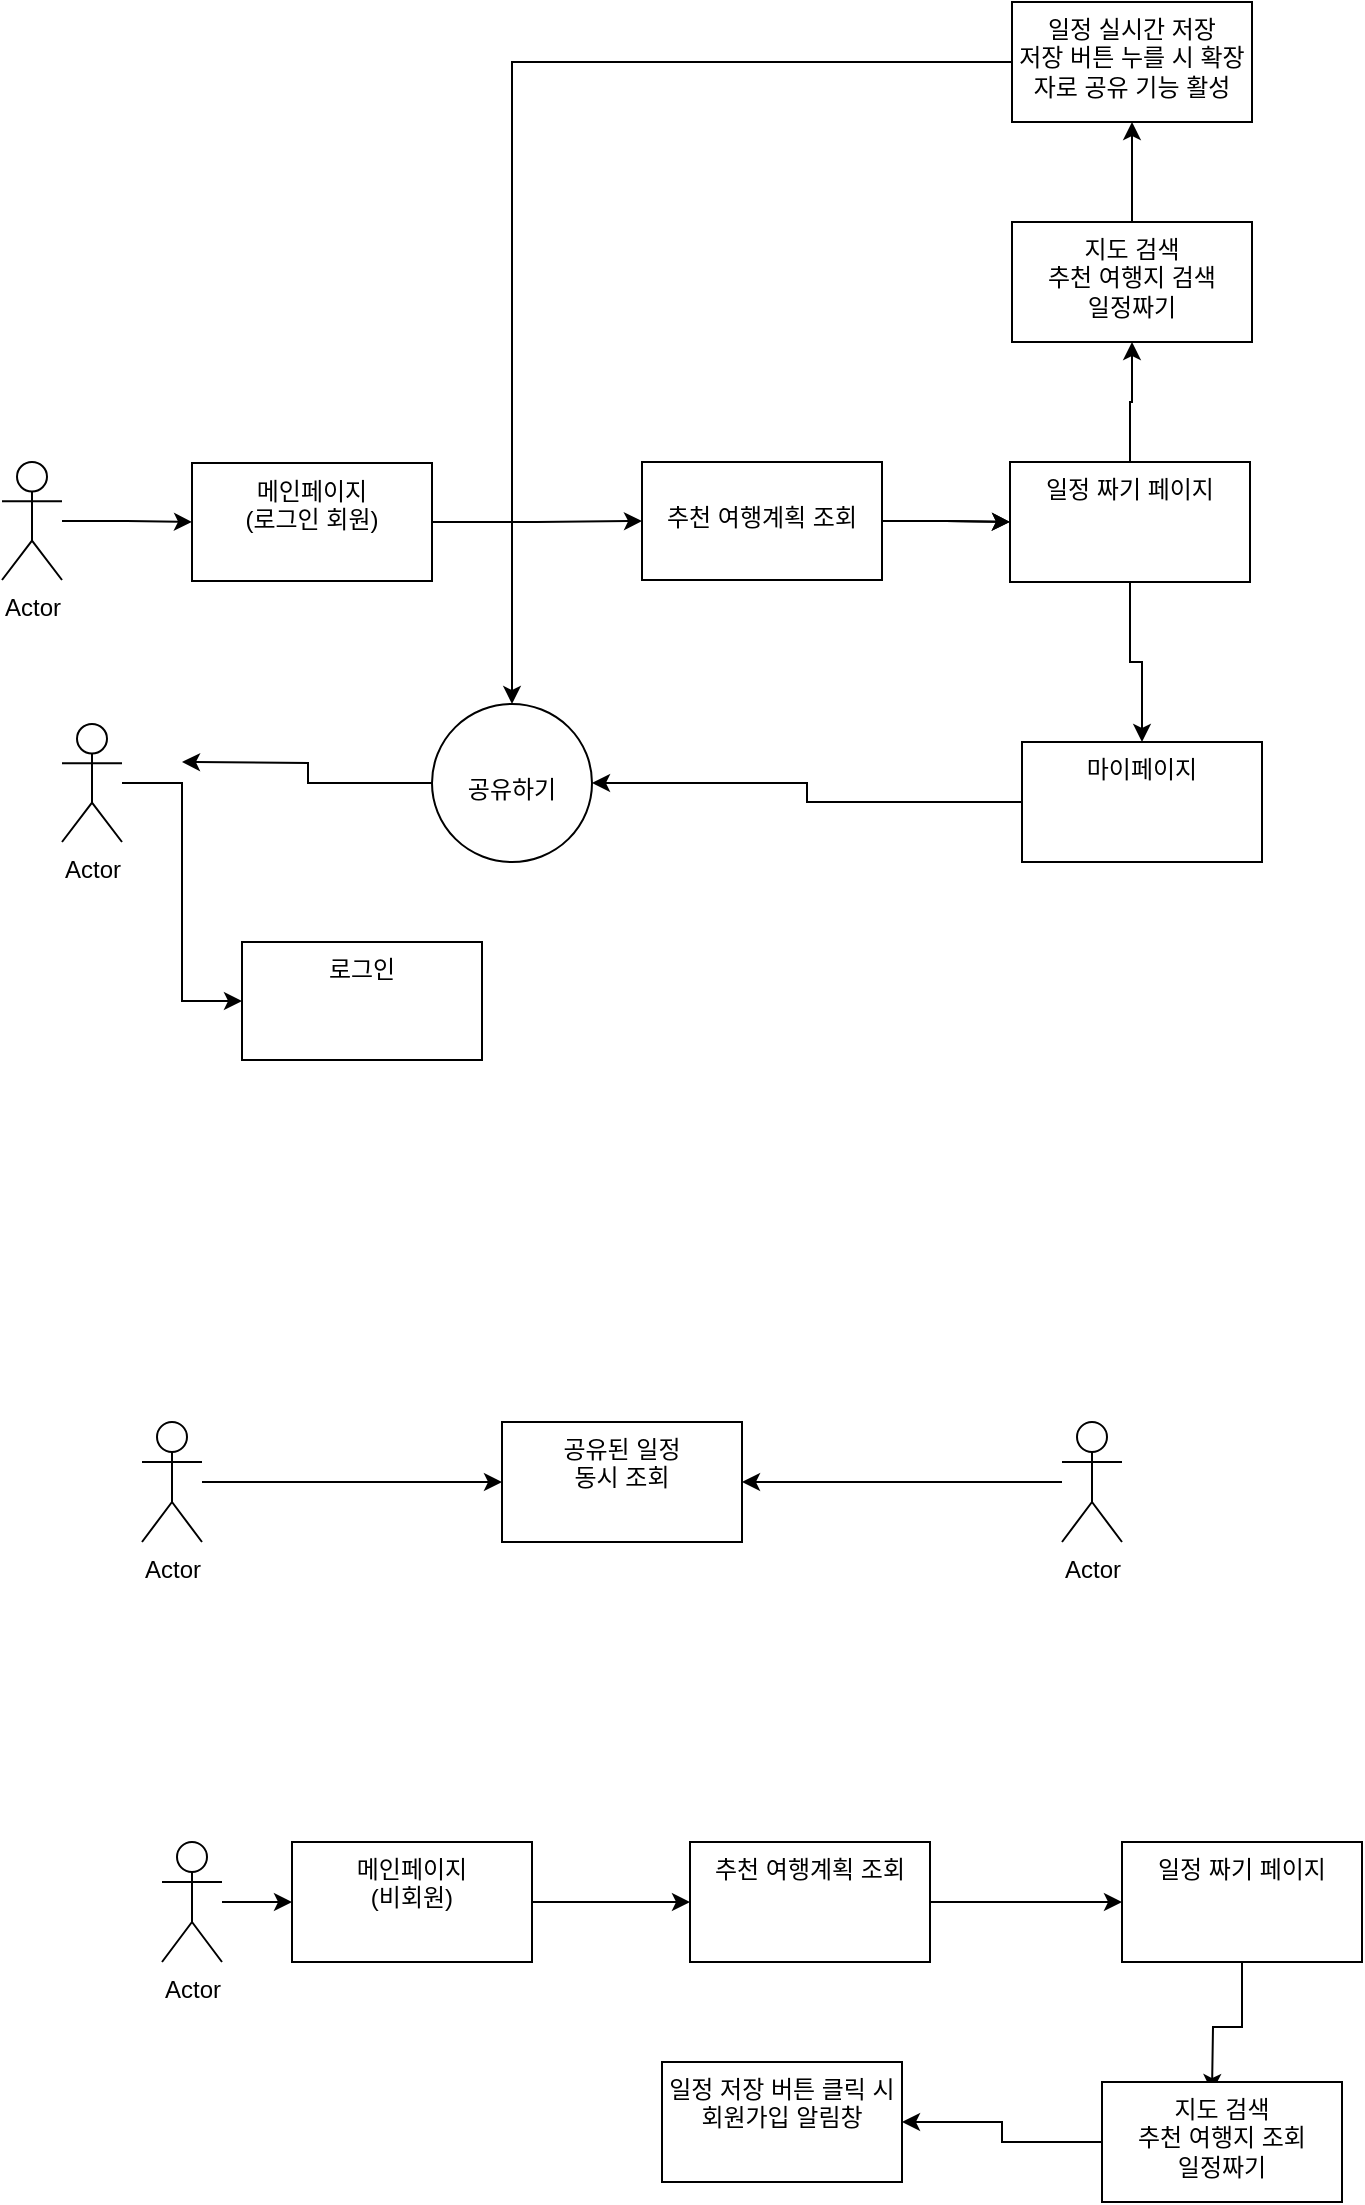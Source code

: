 <mxfile version="21.2.9" type="github" pages="2">
  <diagram name="페이지-1" id="RJWRBHszBODH7Gme-Zkd">
    <mxGraphModel dx="676" dy="430" grid="1" gridSize="10" guides="1" tooltips="1" connect="1" arrows="1" fold="1" page="1" pageScale="1" pageWidth="827" pageHeight="1169" math="0" shadow="0">
      <root>
        <mxCell id="0" />
        <mxCell id="1" parent="0" />
        <mxCell id="V4B6imUW-ROcuXUJ0-gc-5" value="" style="edgeStyle=orthogonalEdgeStyle;rounded=0;orthogonalLoop=1;jettySize=auto;html=1;" edge="1" parent="1" source="V4B6imUW-ROcuXUJ0-gc-1" target="V4B6imUW-ROcuXUJ0-gc-4">
          <mxGeometry relative="1" as="geometry" />
        </mxCell>
        <mxCell id="V4B6imUW-ROcuXUJ0-gc-1" value="Actor" style="shape=umlActor;verticalLabelPosition=bottom;verticalAlign=top;html=1;outlineConnect=0;" vertex="1" parent="1">
          <mxGeometry x="10" y="290" width="30" height="59" as="geometry" />
        </mxCell>
        <mxCell id="V4B6imUW-ROcuXUJ0-gc-12" value="" style="edgeStyle=orthogonalEdgeStyle;rounded=0;orthogonalLoop=1;jettySize=auto;html=1;" edge="1" parent="1" source="V4B6imUW-ROcuXUJ0-gc-4" target="V4B6imUW-ROcuXUJ0-gc-11">
          <mxGeometry relative="1" as="geometry" />
        </mxCell>
        <mxCell id="V4B6imUW-ROcuXUJ0-gc-4" value="메인페이지&lt;br&gt;(로그인 회원)" style="whiteSpace=wrap;html=1;verticalAlign=top;" vertex="1" parent="1">
          <mxGeometry x="105" y="290.5" width="120" height="59" as="geometry" />
        </mxCell>
        <mxCell id="V4B6imUW-ROcuXUJ0-gc-8" value="" style="edgeStyle=orthogonalEdgeStyle;rounded=0;orthogonalLoop=1;jettySize=auto;html=1;" edge="1" parent="1" source="V4B6imUW-ROcuXUJ0-gc-6" target="V4B6imUW-ROcuXUJ0-gc-7">
          <mxGeometry relative="1" as="geometry" />
        </mxCell>
        <mxCell id="V4B6imUW-ROcuXUJ0-gc-6" value="Actor" style="shape=umlActor;verticalLabelPosition=bottom;verticalAlign=top;html=1;outlineConnect=0;" vertex="1" parent="1">
          <mxGeometry x="90" y="980" width="30" height="60" as="geometry" />
        </mxCell>
        <mxCell id="V4B6imUW-ROcuXUJ0-gc-14" value="" style="edgeStyle=orthogonalEdgeStyle;rounded=0;orthogonalLoop=1;jettySize=auto;html=1;" edge="1" parent="1" source="V4B6imUW-ROcuXUJ0-gc-7" target="V4B6imUW-ROcuXUJ0-gc-13">
          <mxGeometry relative="1" as="geometry" />
        </mxCell>
        <mxCell id="V4B6imUW-ROcuXUJ0-gc-7" value="메인페이지&lt;br&gt;(비회원)" style="whiteSpace=wrap;html=1;verticalAlign=top;" vertex="1" parent="1">
          <mxGeometry x="155" y="980" width="120" height="60" as="geometry" />
        </mxCell>
        <mxCell id="V4B6imUW-ROcuXUJ0-gc-16" value="" style="edgeStyle=orthogonalEdgeStyle;rounded=0;orthogonalLoop=1;jettySize=auto;html=1;" edge="1" parent="1" source="V4B6imUW-ROcuXUJ0-gc-11" target="V4B6imUW-ROcuXUJ0-gc-15">
          <mxGeometry relative="1" as="geometry" />
        </mxCell>
        <mxCell id="V4B6imUW-ROcuXUJ0-gc-19" value="" style="edgeStyle=orthogonalEdgeStyle;rounded=0;orthogonalLoop=1;jettySize=auto;html=1;" edge="1" parent="1" source="V4B6imUW-ROcuXUJ0-gc-11" target="V4B6imUW-ROcuXUJ0-gc-15">
          <mxGeometry relative="1" as="geometry" />
        </mxCell>
        <mxCell id="V4B6imUW-ROcuXUJ0-gc-11" value="&lt;br&gt;추천 여행계획 조회" style="whiteSpace=wrap;html=1;verticalAlign=top;" vertex="1" parent="1">
          <mxGeometry x="330" y="290" width="120" height="59" as="geometry" />
        </mxCell>
        <mxCell id="V4B6imUW-ROcuXUJ0-gc-18" value="" style="edgeStyle=orthogonalEdgeStyle;rounded=0;orthogonalLoop=1;jettySize=auto;html=1;" edge="1" parent="1" source="V4B6imUW-ROcuXUJ0-gc-13" target="V4B6imUW-ROcuXUJ0-gc-17">
          <mxGeometry relative="1" as="geometry" />
        </mxCell>
        <mxCell id="V4B6imUW-ROcuXUJ0-gc-13" value="추천 여행계획 조회" style="whiteSpace=wrap;html=1;verticalAlign=top;" vertex="1" parent="1">
          <mxGeometry x="354" y="980" width="120" height="60" as="geometry" />
        </mxCell>
        <mxCell id="V4B6imUW-ROcuXUJ0-gc-21" value="" style="edgeStyle=orthogonalEdgeStyle;rounded=0;orthogonalLoop=1;jettySize=auto;html=1;" edge="1" parent="1" source="V4B6imUW-ROcuXUJ0-gc-15" target="V4B6imUW-ROcuXUJ0-gc-20">
          <mxGeometry relative="1" as="geometry" />
        </mxCell>
        <mxCell id="V4B6imUW-ROcuXUJ0-gc-28" value="" style="edgeStyle=orthogonalEdgeStyle;rounded=0;orthogonalLoop=1;jettySize=auto;html=1;" edge="1" parent="1" source="V4B6imUW-ROcuXUJ0-gc-15" target="V4B6imUW-ROcuXUJ0-gc-27">
          <mxGeometry relative="1" as="geometry" />
        </mxCell>
        <mxCell id="V4B6imUW-ROcuXUJ0-gc-15" value="일정 짜기 페이지" style="whiteSpace=wrap;html=1;verticalAlign=top;" vertex="1" parent="1">
          <mxGeometry x="514" y="290" width="120" height="60" as="geometry" />
        </mxCell>
        <mxCell id="V4B6imUW-ROcuXUJ0-gc-23" value="" style="edgeStyle=orthogonalEdgeStyle;rounded=0;orthogonalLoop=1;jettySize=auto;html=1;" edge="1" parent="1" source="V4B6imUW-ROcuXUJ0-gc-17">
          <mxGeometry relative="1" as="geometry">
            <mxPoint x="615" y="1105" as="targetPoint" />
          </mxGeometry>
        </mxCell>
        <mxCell id="V4B6imUW-ROcuXUJ0-gc-17" value="일정 짜기 페이지" style="whiteSpace=wrap;html=1;verticalAlign=top;" vertex="1" parent="1">
          <mxGeometry x="570" y="980" width="120" height="60" as="geometry" />
        </mxCell>
        <mxCell id="V4B6imUW-ROcuXUJ0-gc-25" value="" style="edgeStyle=orthogonalEdgeStyle;rounded=0;orthogonalLoop=1;jettySize=auto;html=1;" edge="1" parent="1" source="V4B6imUW-ROcuXUJ0-gc-20" target="V4B6imUW-ROcuXUJ0-gc-24">
          <mxGeometry relative="1" as="geometry" />
        </mxCell>
        <mxCell id="V4B6imUW-ROcuXUJ0-gc-20" value="지도 검색&lt;br&gt;추천 여행지 검색&lt;br&gt;일정짜기" style="whiteSpace=wrap;html=1;verticalAlign=top;" vertex="1" parent="1">
          <mxGeometry x="515" y="170" width="120" height="60" as="geometry" />
        </mxCell>
        <mxCell id="53ncdmD6uxSAKLoOaIhw-12" style="edgeStyle=orthogonalEdgeStyle;rounded=0;orthogonalLoop=1;jettySize=auto;html=1;exitX=0;exitY=0.5;exitDx=0;exitDy=0;" edge="1" parent="1" source="V4B6imUW-ROcuXUJ0-gc-22" target="V4B6imUW-ROcuXUJ0-gc-37">
          <mxGeometry relative="1" as="geometry" />
        </mxCell>
        <mxCell id="V4B6imUW-ROcuXUJ0-gc-22" value="지도 검색&lt;br&gt;추천 여행지 조회&lt;br&gt;일정짜기" style="whiteSpace=wrap;html=1;verticalAlign=top;" vertex="1" parent="1">
          <mxGeometry x="560" y="1100" width="120" height="60" as="geometry" />
        </mxCell>
        <mxCell id="V4B6imUW-ROcuXUJ0-gc-34" style="edgeStyle=orthogonalEdgeStyle;rounded=0;orthogonalLoop=1;jettySize=auto;html=1;entryX=0.5;entryY=0;entryDx=0;entryDy=0;" edge="1" parent="1" source="V4B6imUW-ROcuXUJ0-gc-24" target="V4B6imUW-ROcuXUJ0-gc-29">
          <mxGeometry relative="1" as="geometry" />
        </mxCell>
        <mxCell id="V4B6imUW-ROcuXUJ0-gc-24" value="일정 실시간 저장&lt;br&gt;저장 버튼 누를 시 확장자로 공유 기능 활성" style="whiteSpace=wrap;html=1;verticalAlign=top;" vertex="1" parent="1">
          <mxGeometry x="515" y="60" width="120" height="60" as="geometry" />
        </mxCell>
        <mxCell id="V4B6imUW-ROcuXUJ0-gc-30" value="" style="edgeStyle=orthogonalEdgeStyle;rounded=0;orthogonalLoop=1;jettySize=auto;html=1;" edge="1" parent="1" source="V4B6imUW-ROcuXUJ0-gc-27" target="V4B6imUW-ROcuXUJ0-gc-29">
          <mxGeometry relative="1" as="geometry" />
        </mxCell>
        <mxCell id="V4B6imUW-ROcuXUJ0-gc-27" value="마이페이지" style="whiteSpace=wrap;html=1;verticalAlign=top;" vertex="1" parent="1">
          <mxGeometry x="520" y="430" width="120" height="60" as="geometry" />
        </mxCell>
        <mxCell id="53ncdmD6uxSAKLoOaIhw-13" style="edgeStyle=orthogonalEdgeStyle;rounded=0;orthogonalLoop=1;jettySize=auto;html=1;exitX=0;exitY=0.5;exitDx=0;exitDy=0;" edge="1" parent="1" source="V4B6imUW-ROcuXUJ0-gc-29">
          <mxGeometry relative="1" as="geometry">
            <mxPoint x="100" y="440" as="targetPoint" />
          </mxGeometry>
        </mxCell>
        <mxCell id="V4B6imUW-ROcuXUJ0-gc-29" value="&lt;br&gt;&lt;br&gt;공유하기" style="ellipse;whiteSpace=wrap;html=1;verticalAlign=top;" vertex="1" parent="1">
          <mxGeometry x="225" y="411" width="80" height="79" as="geometry" />
        </mxCell>
        <mxCell id="V4B6imUW-ROcuXUJ0-gc-37" value="일정 저장 버튼 클릭 시 회원가입 알림창" style="whiteSpace=wrap;html=1;verticalAlign=top;" vertex="1" parent="1">
          <mxGeometry x="340" y="1090" width="120" height="60" as="geometry" />
        </mxCell>
        <mxCell id="53ncdmD6uxSAKLoOaIhw-14" style="edgeStyle=orthogonalEdgeStyle;rounded=0;orthogonalLoop=1;jettySize=auto;html=1;entryX=0;entryY=0.5;entryDx=0;entryDy=0;" edge="1" parent="1" source="53ncdmD6uxSAKLoOaIhw-1" target="53ncdmD6uxSAKLoOaIhw-2">
          <mxGeometry relative="1" as="geometry" />
        </mxCell>
        <mxCell id="53ncdmD6uxSAKLoOaIhw-1" value="Actor" style="shape=umlActor;verticalLabelPosition=bottom;verticalAlign=top;html=1;outlineConnect=0;" vertex="1" parent="1">
          <mxGeometry x="40" y="421" width="30" height="59" as="geometry" />
        </mxCell>
        <mxCell id="53ncdmD6uxSAKLoOaIhw-2" value="로그인" style="whiteSpace=wrap;html=1;verticalAlign=top;" vertex="1" parent="1">
          <mxGeometry x="130" y="530" width="120" height="59" as="geometry" />
        </mxCell>
        <mxCell id="53ncdmD6uxSAKLoOaIhw-18" value="" style="edgeStyle=orthogonalEdgeStyle;rounded=0;orthogonalLoop=1;jettySize=auto;html=1;" edge="1" parent="1" source="53ncdmD6uxSAKLoOaIhw-10" target="53ncdmD6uxSAKLoOaIhw-17">
          <mxGeometry relative="1" as="geometry" />
        </mxCell>
        <mxCell id="53ncdmD6uxSAKLoOaIhw-10" value="Actor" style="shape=umlActor;verticalLabelPosition=bottom;verticalAlign=top;html=1;outlineConnect=0;" vertex="1" parent="1">
          <mxGeometry x="80" y="770" width="30" height="60" as="geometry" />
        </mxCell>
        <mxCell id="53ncdmD6uxSAKLoOaIhw-11" value="Actor" style="shape=umlActor;verticalLabelPosition=bottom;verticalAlign=top;html=1;outlineConnect=0;" vertex="1" parent="1">
          <mxGeometry x="540" y="770" width="30" height="60" as="geometry" />
        </mxCell>
        <mxCell id="53ncdmD6uxSAKLoOaIhw-17" value="공유된 일정&lt;br&gt;동시 조회" style="whiteSpace=wrap;html=1;verticalAlign=top;" vertex="1" parent="1">
          <mxGeometry x="260" y="770" width="120" height="60" as="geometry" />
        </mxCell>
        <mxCell id="53ncdmD6uxSAKLoOaIhw-21" value="" style="endArrow=classic;html=1;rounded=0;" edge="1" parent="1" source="53ncdmD6uxSAKLoOaIhw-11">
          <mxGeometry width="50" height="50" relative="1" as="geometry">
            <mxPoint x="500" y="810" as="sourcePoint" />
            <mxPoint x="380" y="800" as="targetPoint" />
          </mxGeometry>
        </mxCell>
      </root>
    </mxGraphModel>
  </diagram>
  <diagram id="2zvMEWMa05EoPO9yR94b" name="페이지-2">
    <mxGraphModel dx="676" dy="430" grid="1" gridSize="10" guides="1" tooltips="1" connect="1" arrows="1" fold="1" page="1" pageScale="1" pageWidth="827" pageHeight="1169" math="0" shadow="0">
      <root>
        <mxCell id="0" />
        <mxCell id="1" parent="0" />
      </root>
    </mxGraphModel>
  </diagram>
</mxfile>
